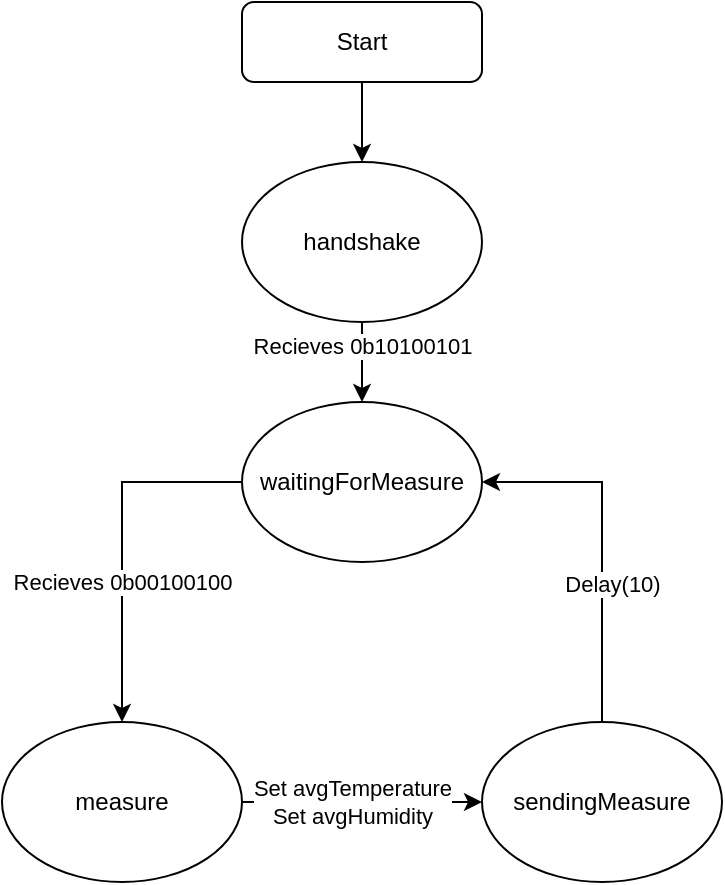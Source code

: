 <mxfile version="28.2.5">
  <diagram id="C5RBs43oDa-KdzZeNtuy" name="Page-1">
    <mxGraphModel dx="458" dy="878" grid="1" gridSize="10" guides="1" tooltips="1" connect="1" arrows="1" fold="1" page="1" pageScale="1" pageWidth="827" pageHeight="1169" math="0" shadow="0">
      <root>
        <mxCell id="WIyWlLk6GJQsqaUBKTNV-0" />
        <mxCell id="WIyWlLk6GJQsqaUBKTNV-1" parent="WIyWlLk6GJQsqaUBKTNV-0" />
        <mxCell id="ZECz8b5biOJBXpkoL_mW-2" style="edgeStyle=orthogonalEdgeStyle;rounded=0;orthogonalLoop=1;jettySize=auto;html=1;exitX=0.5;exitY=1;exitDx=0;exitDy=0;entryX=0.5;entryY=0;entryDx=0;entryDy=0;" edge="1" parent="WIyWlLk6GJQsqaUBKTNV-1" source="ZECz8b5biOJBXpkoL_mW-0" target="ZECz8b5biOJBXpkoL_mW-1">
          <mxGeometry relative="1" as="geometry" />
        </mxCell>
        <mxCell id="ZECz8b5biOJBXpkoL_mW-0" value="Start" style="rounded=1;whiteSpace=wrap;html=1;" vertex="1" parent="WIyWlLk6GJQsqaUBKTNV-1">
          <mxGeometry x="200" y="40" width="120" height="40" as="geometry" />
        </mxCell>
        <mxCell id="ZECz8b5biOJBXpkoL_mW-4" style="edgeStyle=orthogonalEdgeStyle;rounded=0;orthogonalLoop=1;jettySize=auto;html=1;exitX=0.5;exitY=1;exitDx=0;exitDy=0;entryX=0.5;entryY=0;entryDx=0;entryDy=0;" edge="1" parent="WIyWlLk6GJQsqaUBKTNV-1" source="ZECz8b5biOJBXpkoL_mW-1" target="ZECz8b5biOJBXpkoL_mW-3">
          <mxGeometry relative="1" as="geometry" />
        </mxCell>
        <mxCell id="ZECz8b5biOJBXpkoL_mW-10" value="Recieves 0b10100101" style="edgeLabel;html=1;align=center;verticalAlign=middle;resizable=0;points=[];" vertex="1" connectable="0" parent="ZECz8b5biOJBXpkoL_mW-4">
          <mxGeometry x="-0.4" y="2" relative="1" as="geometry">
            <mxPoint x="-2" as="offset" />
          </mxGeometry>
        </mxCell>
        <mxCell id="ZECz8b5biOJBXpkoL_mW-1" value="handshake" style="ellipse;whiteSpace=wrap;html=1;" vertex="1" parent="WIyWlLk6GJQsqaUBKTNV-1">
          <mxGeometry x="200" y="120" width="120" height="80" as="geometry" />
        </mxCell>
        <mxCell id="ZECz8b5biOJBXpkoL_mW-7" style="edgeStyle=orthogonalEdgeStyle;rounded=0;orthogonalLoop=1;jettySize=auto;html=1;exitX=0;exitY=0.5;exitDx=0;exitDy=0;" edge="1" parent="WIyWlLk6GJQsqaUBKTNV-1" source="ZECz8b5biOJBXpkoL_mW-3" target="ZECz8b5biOJBXpkoL_mW-5">
          <mxGeometry relative="1" as="geometry" />
        </mxCell>
        <mxCell id="ZECz8b5biOJBXpkoL_mW-11" value="Recieves 0b00100100" style="edgeLabel;html=1;align=center;verticalAlign=middle;resizable=0;points=[];" vertex="1" connectable="0" parent="ZECz8b5biOJBXpkoL_mW-7">
          <mxGeometry x="0.122" y="2" relative="1" as="geometry">
            <mxPoint x="-2" y="9" as="offset" />
          </mxGeometry>
        </mxCell>
        <mxCell id="ZECz8b5biOJBXpkoL_mW-3" value="waitingForMeasure" style="ellipse;whiteSpace=wrap;html=1;" vertex="1" parent="WIyWlLk6GJQsqaUBKTNV-1">
          <mxGeometry x="200" y="240" width="120" height="80" as="geometry" />
        </mxCell>
        <mxCell id="ZECz8b5biOJBXpkoL_mW-8" style="edgeStyle=orthogonalEdgeStyle;rounded=0;orthogonalLoop=1;jettySize=auto;html=1;exitX=1;exitY=0.5;exitDx=0;exitDy=0;entryX=0;entryY=0.5;entryDx=0;entryDy=0;" edge="1" parent="WIyWlLk6GJQsqaUBKTNV-1" source="ZECz8b5biOJBXpkoL_mW-5" target="ZECz8b5biOJBXpkoL_mW-6">
          <mxGeometry relative="1" as="geometry" />
        </mxCell>
        <mxCell id="ZECz8b5biOJBXpkoL_mW-12" value="Set&amp;nbsp;avgTemperature&lt;br&gt;Set&amp;nbsp;avgHumidity" style="edgeLabel;html=1;align=center;verticalAlign=middle;resizable=0;points=[];" vertex="1" connectable="0" parent="ZECz8b5biOJBXpkoL_mW-8">
          <mxGeometry x="0.083" relative="1" as="geometry">
            <mxPoint x="-10" as="offset" />
          </mxGeometry>
        </mxCell>
        <mxCell id="ZECz8b5biOJBXpkoL_mW-5" value="measure" style="ellipse;whiteSpace=wrap;html=1;" vertex="1" parent="WIyWlLk6GJQsqaUBKTNV-1">
          <mxGeometry x="80" y="400" width="120" height="80" as="geometry" />
        </mxCell>
        <mxCell id="ZECz8b5biOJBXpkoL_mW-9" style="edgeStyle=orthogonalEdgeStyle;rounded=0;orthogonalLoop=1;jettySize=auto;html=1;exitX=0.5;exitY=0;exitDx=0;exitDy=0;entryX=1;entryY=0.5;entryDx=0;entryDy=0;" edge="1" parent="WIyWlLk6GJQsqaUBKTNV-1" source="ZECz8b5biOJBXpkoL_mW-6" target="ZECz8b5biOJBXpkoL_mW-3">
          <mxGeometry relative="1" as="geometry" />
        </mxCell>
        <mxCell id="ZECz8b5biOJBXpkoL_mW-13" value="Delay(10)" style="edgeLabel;html=1;align=center;verticalAlign=middle;resizable=0;points=[];" vertex="1" connectable="0" parent="ZECz8b5biOJBXpkoL_mW-9">
          <mxGeometry x="-0.233" y="-5" relative="1" as="geometry">
            <mxPoint as="offset" />
          </mxGeometry>
        </mxCell>
        <mxCell id="ZECz8b5biOJBXpkoL_mW-6" value="sendingMeasure" style="ellipse;whiteSpace=wrap;html=1;" vertex="1" parent="WIyWlLk6GJQsqaUBKTNV-1">
          <mxGeometry x="320" y="400" width="120" height="80" as="geometry" />
        </mxCell>
      </root>
    </mxGraphModel>
  </diagram>
</mxfile>
